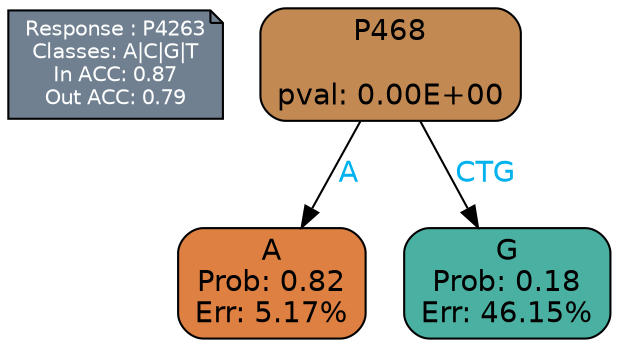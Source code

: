 digraph Tree {
node [shape=box, style="filled, rounded", color="black", fontname=helvetica] ;
graph [ranksep=equally, splines=polylines, bgcolor=transparent, dpi=600] ;
edge [fontname=helvetica] ;
LEGEND [label="Response : P4263
Classes: A|C|G|T
In ACC: 0.87
Out ACC: 0.79
",shape=note,align=left,style=filled,fillcolor="slategray",fontcolor="white",fontsize=10];1 [label="P468

pval: 0.00E+00", fillcolor="#c38953"] ;
2 [label="A
Prob: 0.82
Err: 5.17%", fillcolor="#de8041"] ;
3 [label="G
Prob: 0.18
Err: 46.15%", fillcolor="#4ab1a2"] ;
1 -> 2 [label="A",fontcolor=deepskyblue2] ;
1 -> 3 [label="CTG",fontcolor=deepskyblue2] ;
{rank = same; 2;3;}{rank = same; LEGEND;1;}}